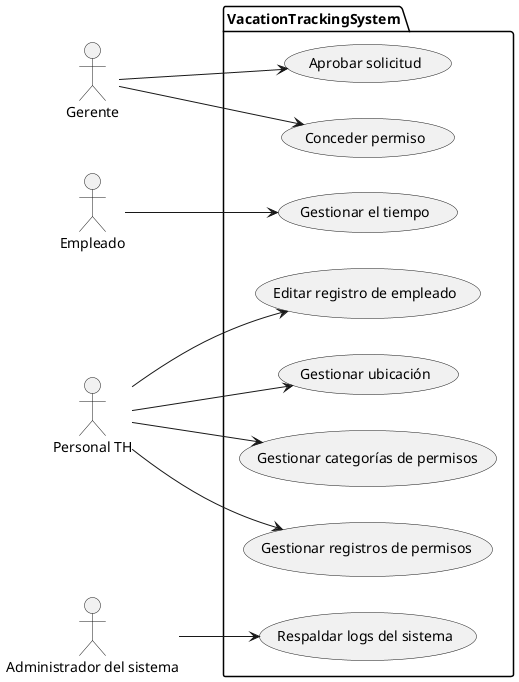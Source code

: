 @startuml
left to right direction
actor Gerente as Manager
actor Empleado  as Empolyee
actor "Personal TH" as Clerk 
actor "Administrador del sistema" as SystemAdmin
package VacationTrackingSystem{
usecase ApproveRequest as "Aprobar solicitud"
usecase AwardTime as "Conceder permiso"
usecase ManageTime as "Gestionar el tiempo"
usecase EditEmpolyeeRecord as "Editar registro de empleado"
usecase ManageLocations as "Gestionar ubicación"
usecase ManageLeaveCategories as "Gestionar categorías de permisos"
usecase OverrideLeaveRecords as "Gestionar registros de permisos"
usecase BackUpSystemLogs as "Respaldar logs del sistema"
}
Manager --> ApproveRequest
Manager --> AwardTime

Empolyee --> ManageTime

Clerk --> EditEmpolyeeRecord
Clerk --> ManageLocations
Clerk --> ManageLeaveCategories
Clerk --> OverrideLeaveRecords

SystemAdmin --> BackUpSystemLogs


@enduml
